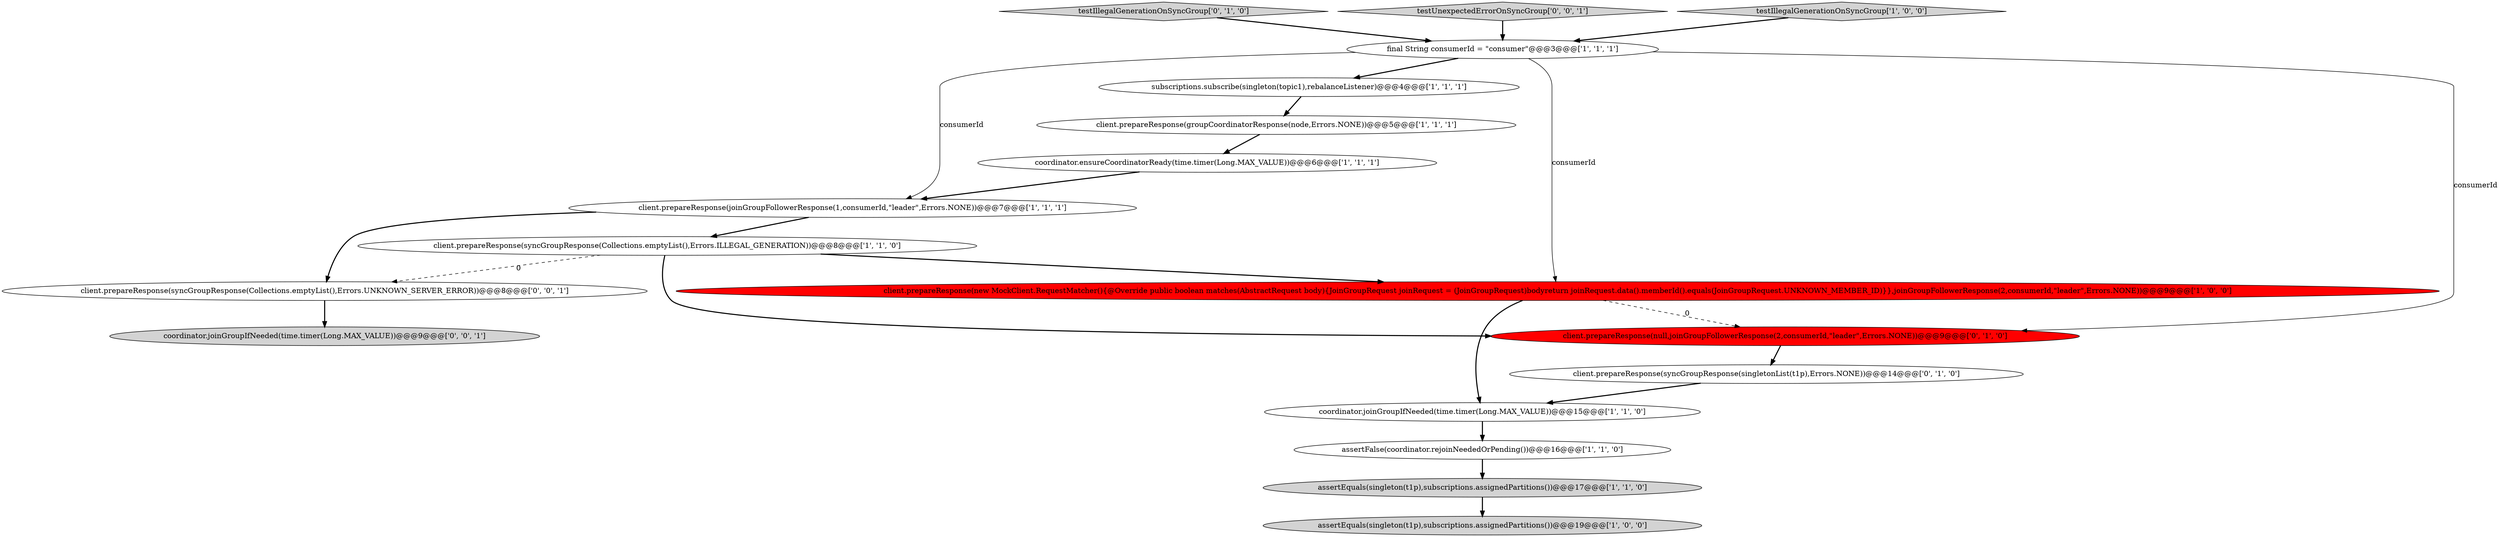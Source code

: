 digraph {
10 [style = filled, label = "client.prepareResponse(joinGroupFollowerResponse(1,consumerId,\"leader\",Errors.NONE))@@@7@@@['1', '1', '1']", fillcolor = white, shape = ellipse image = "AAA0AAABBB1BBB"];
11 [style = filled, label = "client.prepareResponse(syncGroupResponse(Collections.emptyList(),Errors.ILLEGAL_GENERATION))@@@8@@@['1', '1', '0']", fillcolor = white, shape = ellipse image = "AAA0AAABBB1BBB"];
6 [style = filled, label = "client.prepareResponse(groupCoordinatorResponse(node,Errors.NONE))@@@5@@@['1', '1', '1']", fillcolor = white, shape = ellipse image = "AAA0AAABBB1BBB"];
12 [style = filled, label = "client.prepareResponse(null,joinGroupFollowerResponse(2,consumerId,\"leader\",Errors.NONE))@@@9@@@['0', '1', '0']", fillcolor = red, shape = ellipse image = "AAA1AAABBB2BBB"];
16 [style = filled, label = "coordinator.joinGroupIfNeeded(time.timer(Long.MAX_VALUE))@@@9@@@['0', '0', '1']", fillcolor = lightgray, shape = ellipse image = "AAA0AAABBB3BBB"];
8 [style = filled, label = "assertEquals(singleton(t1p),subscriptions.assignedPartitions())@@@19@@@['1', '0', '0']", fillcolor = lightgray, shape = ellipse image = "AAA0AAABBB1BBB"];
14 [style = filled, label = "testIllegalGenerationOnSyncGroup['0', '1', '0']", fillcolor = lightgray, shape = diamond image = "AAA0AAABBB2BBB"];
0 [style = filled, label = "assertFalse(coordinator.rejoinNeededOrPending())@@@16@@@['1', '1', '0']", fillcolor = white, shape = ellipse image = "AAA0AAABBB1BBB"];
2 [style = filled, label = "final String consumerId = \"consumer\"@@@3@@@['1', '1', '1']", fillcolor = white, shape = ellipse image = "AAA0AAABBB1BBB"];
5 [style = filled, label = "assertEquals(singleton(t1p),subscriptions.assignedPartitions())@@@17@@@['1', '1', '0']", fillcolor = lightgray, shape = ellipse image = "AAA0AAABBB1BBB"];
15 [style = filled, label = "testUnexpectedErrorOnSyncGroup['0', '0', '1']", fillcolor = lightgray, shape = diamond image = "AAA0AAABBB3BBB"];
3 [style = filled, label = "subscriptions.subscribe(singleton(topic1),rebalanceListener)@@@4@@@['1', '1', '1']", fillcolor = white, shape = ellipse image = "AAA0AAABBB1BBB"];
17 [style = filled, label = "client.prepareResponse(syncGroupResponse(Collections.emptyList(),Errors.UNKNOWN_SERVER_ERROR))@@@8@@@['0', '0', '1']", fillcolor = white, shape = ellipse image = "AAA0AAABBB3BBB"];
1 [style = filled, label = "testIllegalGenerationOnSyncGroup['1', '0', '0']", fillcolor = lightgray, shape = diamond image = "AAA0AAABBB1BBB"];
4 [style = filled, label = "coordinator.joinGroupIfNeeded(time.timer(Long.MAX_VALUE))@@@15@@@['1', '1', '0']", fillcolor = white, shape = ellipse image = "AAA0AAABBB1BBB"];
13 [style = filled, label = "client.prepareResponse(syncGroupResponse(singletonList(t1p),Errors.NONE))@@@14@@@['0', '1', '0']", fillcolor = white, shape = ellipse image = "AAA0AAABBB2BBB"];
9 [style = filled, label = "client.prepareResponse(new MockClient.RequestMatcher(){@Override public boolean matches(AbstractRequest body){JoinGroupRequest joinRequest = (JoinGroupRequest)bodyreturn joinRequest.data().memberId().equals(JoinGroupRequest.UNKNOWN_MEMBER_ID)}},joinGroupFollowerResponse(2,consumerId,\"leader\",Errors.NONE))@@@9@@@['1', '0', '0']", fillcolor = red, shape = ellipse image = "AAA1AAABBB1BBB"];
7 [style = filled, label = "coordinator.ensureCoordinatorReady(time.timer(Long.MAX_VALUE))@@@6@@@['1', '1', '1']", fillcolor = white, shape = ellipse image = "AAA0AAABBB1BBB"];
5->8 [style = bold, label=""];
15->2 [style = bold, label=""];
2->12 [style = solid, label="consumerId"];
7->10 [style = bold, label=""];
9->4 [style = bold, label=""];
2->3 [style = bold, label=""];
3->6 [style = bold, label=""];
11->12 [style = bold, label=""];
10->17 [style = bold, label=""];
11->17 [style = dashed, label="0"];
11->9 [style = bold, label=""];
4->0 [style = bold, label=""];
12->13 [style = bold, label=""];
2->9 [style = solid, label="consumerId"];
10->11 [style = bold, label=""];
2->10 [style = solid, label="consumerId"];
1->2 [style = bold, label=""];
14->2 [style = bold, label=""];
9->12 [style = dashed, label="0"];
6->7 [style = bold, label=""];
17->16 [style = bold, label=""];
0->5 [style = bold, label=""];
13->4 [style = bold, label=""];
}
